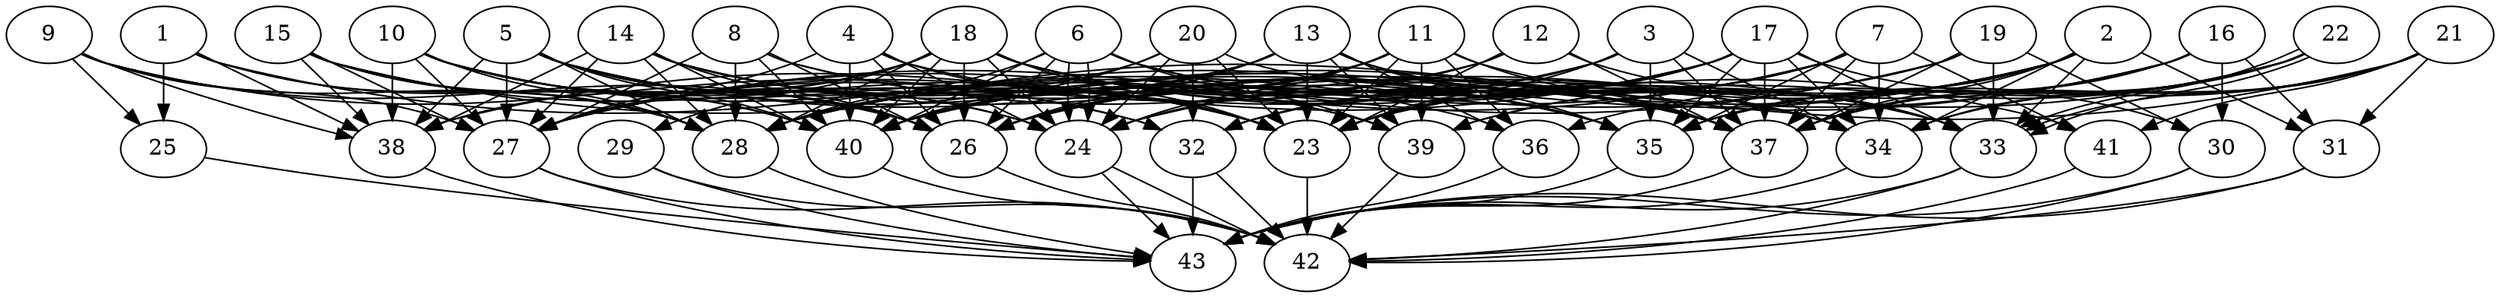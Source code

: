 // DAG (tier=3-complex, mode=data, n=43, ccr=0.506, fat=0.710, density=0.726, regular=0.318, jump=0.229, mindata=4194304, maxdata=33554432)
// DAG automatically generated by daggen at Sun Aug 24 16:33:35 2025
// /home/ermia/Project/Environments/daggen/bin/daggen --dot --ccr 0.506 --fat 0.710 --regular 0.318 --density 0.726 --jump 0.229 --mindata 4194304 --maxdata 33554432 -n 43 
digraph G {
  1 [size="345120955444332672", alpha="0.03", expect_size="172560477722166336"]
  1 -> 25 [size ="5857159107575808"]
  1 -> 28 [size ="5857159107575808"]
  1 -> 35 [size ="5857159107575808"]
  1 -> 38 [size ="5857159107575808"]
  1 -> 40 [size ="5857159107575808"]
  2 [size="381187628256506304", alpha="0.00", expect_size="190593814128253152"]
  2 -> 23 [size ="6372522199089152"]
  2 -> 26 [size ="6372522199089152"]
  2 -> 31 [size ="6372522199089152"]
  2 -> 32 [size ="6372522199089152"]
  2 -> 33 [size ="6372522199089152"]
  2 -> 34 [size ="6372522199089152"]
  2 -> 35 [size ="6372522199089152"]
  2 -> 37 [size ="6372522199089152"]
  2 -> 39 [size ="6372522199089152"]
  2 -> 40 [size ="6372522199089152"]
  3 [size="68844125958182784", alpha="0.04", expect_size="34422062979091392"]
  3 -> 23 [size ="2405236119437312"]
  3 -> 24 [size ="2405236119437312"]
  3 -> 27 [size ="2405236119437312"]
  3 -> 34 [size ="2405236119437312"]
  3 -> 35 [size ="2405236119437312"]
  3 -> 37 [size ="2405236119437312"]
  4 [size="5949338009078411264", alpha="0.03", expect_size="2974669004539205632"]
  4 -> 23 [size ="2732423833976832"]
  4 -> 24 [size ="2732423833976832"]
  4 -> 26 [size ="2732423833976832"]
  4 -> 27 [size ="2732423833976832"]
  4 -> 34 [size ="2732423833976832"]
  4 -> 40 [size ="2732423833976832"]
  5 [size="90049382671599024", alpha="0.16", expect_size="45024691335799512"]
  5 -> 23 [size ="2969602673868800"]
  5 -> 24 [size ="2969602673868800"]
  5 -> 26 [size ="2969602673868800"]
  5 -> 27 [size ="2969602673868800"]
  5 -> 28 [size ="2969602673868800"]
  5 -> 35 [size ="2969602673868800"]
  5 -> 37 [size ="2969602673868800"]
  5 -> 38 [size ="2969602673868800"]
  5 -> 40 [size ="2969602673868800"]
  6 [size="1892696431111769856", alpha="0.16", expect_size="946348215555884928"]
  6 -> 24 [size ="917284629512192"]
  6 -> 24 [size ="917284629512192"]
  6 -> 26 [size ="917284629512192"]
  6 -> 28 [size ="917284629512192"]
  6 -> 34 [size ="917284629512192"]
  6 -> 35 [size ="917284629512192"]
  6 -> 39 [size ="917284629512192"]
  6 -> 40 [size ="917284629512192"]
  7 [size="10876546105451449679872", alpha="0.12", expect_size="5438273052725724839936"]
  7 -> 23 [size ="3927208783511552"]
  7 -> 27 [size ="3927208783511552"]
  7 -> 28 [size ="3927208783511552"]
  7 -> 32 [size ="3927208783511552"]
  7 -> 34 [size ="3927208783511552"]
  7 -> 35 [size ="3927208783511552"]
  7 -> 37 [size ="3927208783511552"]
  7 -> 41 [size ="3927208783511552"]
  8 [size="13921391949281087488", alpha="0.11", expect_size="6960695974640543744"]
  8 -> 26 [size ="5572976967680000"]
  8 -> 27 [size ="5572976967680000"]
  8 -> 28 [size ="5572976967680000"]
  8 -> 34 [size ="5572976967680000"]
  8 -> 35 [size ="5572976967680000"]
  8 -> 40 [size ="5572976967680000"]
  9 [size="13650438477203118227456", alpha="0.10", expect_size="6825219238601559113728"]
  9 -> 25 [size ="4569349612371968"]
  9 -> 26 [size ="4569349612371968"]
  9 -> 27 [size ="4569349612371968"]
  9 -> 28 [size ="4569349612371968"]
  9 -> 32 [size ="4569349612371968"]
  9 -> 38 [size ="4569349612371968"]
  10 [size="72344230139196976", alpha="0.14", expect_size="36172115069598488"]
  10 -> 23 [size ="1167831815159808"]
  10 -> 24 [size ="1167831815159808"]
  10 -> 26 [size ="1167831815159808"]
  10 -> 27 [size ="1167831815159808"]
  10 -> 28 [size ="1167831815159808"]
  10 -> 32 [size ="1167831815159808"]
  10 -> 38 [size ="1167831815159808"]
  10 -> 39 [size ="1167831815159808"]
  11 [size="3169616745791459328", alpha="0.16", expect_size="1584808372895729664"]
  11 -> 23 [size ="1552241521590272"]
  11 -> 24 [size ="1552241521590272"]
  11 -> 26 [size ="1552241521590272"]
  11 -> 28 [size ="1552241521590272"]
  11 -> 33 [size ="1552241521590272"]
  11 -> 36 [size ="1552241521590272"]
  11 -> 37 [size ="1552241521590272"]
  11 -> 39 [size ="1552241521590272"]
  11 -> 40 [size ="1552241521590272"]
  12 [size="2022065604204351717376", alpha="0.16", expect_size="1011032802102175858688"]
  12 -> 23 [size ="1279244273451008"]
  12 -> 26 [size ="1279244273451008"]
  12 -> 27 [size ="1279244273451008"]
  12 -> 33 [size ="1279244273451008"]
  12 -> 37 [size ="1279244273451008"]
  13 [size="55563276626012648", alpha="0.14", expect_size="27781638313006324"]
  13 -> 23 [size ="2459803066564608"]
  13 -> 26 [size ="2459803066564608"]
  13 -> 27 [size ="2459803066564608"]
  13 -> 28 [size ="2459803066564608"]
  13 -> 34 [size ="2459803066564608"]
  13 -> 35 [size ="2459803066564608"]
  13 -> 36 [size ="2459803066564608"]
  13 -> 37 [size ="2459803066564608"]
  13 -> 39 [size ="2459803066564608"]
  13 -> 40 [size ="2459803066564608"]
  14 [size="16227267778532673536", alpha="0.10", expect_size="8113633889266336768"]
  14 -> 23 [size ="7594608812883968"]
  14 -> 26 [size ="7594608812883968"]
  14 -> 27 [size ="7594608812883968"]
  14 -> 28 [size ="7594608812883968"]
  14 -> 36 [size ="7594608812883968"]
  14 -> 37 [size ="7594608812883968"]
  14 -> 38 [size ="7594608812883968"]
  14 -> 39 [size ="7594608812883968"]
  14 -> 40 [size ="7594608812883968"]
  15 [size="5550859083712670203904", alpha="0.04", expect_size="2775429541856335101952"]
  15 -> 23 [size ="2508014955266048"]
  15 -> 27 [size ="2508014955266048"]
  15 -> 28 [size ="2508014955266048"]
  15 -> 37 [size ="2508014955266048"]
  15 -> 38 [size ="2508014955266048"]
  15 -> 40 [size ="2508014955266048"]
  16 [size="1788025413306967296", alpha="0.17", expect_size="894012706653483648"]
  16 -> 23 [size ="716819438501888"]
  16 -> 26 [size ="716819438501888"]
  16 -> 30 [size ="716819438501888"]
  16 -> 31 [size ="716819438501888"]
  16 -> 35 [size ="716819438501888"]
  16 -> 37 [size ="716819438501888"]
  16 -> 40 [size ="716819438501888"]
  17 [size="991107455004037248", alpha="0.09", expect_size="495553727502018624"]
  17 -> 23 [size ="639027246006272"]
  17 -> 26 [size ="639027246006272"]
  17 -> 28 [size ="639027246006272"]
  17 -> 30 [size ="639027246006272"]
  17 -> 32 [size ="639027246006272"]
  17 -> 33 [size ="639027246006272"]
  17 -> 34 [size ="639027246006272"]
  17 -> 35 [size ="639027246006272"]
  17 -> 37 [size ="639027246006272"]
  17 -> 38 [size ="639027246006272"]
  17 -> 40 [size ="639027246006272"]
  18 [size="5714313691494575104", alpha="0.15", expect_size="2857156845747287552"]
  18 -> 23 [size ="2186041456852992"]
  18 -> 24 [size ="2186041456852992"]
  18 -> 26 [size ="2186041456852992"]
  18 -> 27 [size ="2186041456852992"]
  18 -> 28 [size ="2186041456852992"]
  18 -> 29 [size ="2186041456852992"]
  18 -> 33 [size ="2186041456852992"]
  18 -> 35 [size ="2186041456852992"]
  18 -> 37 [size ="2186041456852992"]
  18 -> 38 [size ="2186041456852992"]
  18 -> 40 [size ="2186041456852992"]
  18 -> 41 [size ="2186041456852992"]
  19 [size="28398149849371596", alpha="0.15", expect_size="14199074924685798"]
  19 -> 23 [size ="2471884172034048"]
  19 -> 27 [size ="2471884172034048"]
  19 -> 28 [size ="2471884172034048"]
  19 -> 30 [size ="2471884172034048"]
  19 -> 33 [size ="2471884172034048"]
  19 -> 37 [size ="2471884172034048"]
  20 [size="789329091792603520", alpha="0.11", expect_size="394664545896301760"]
  20 -> 23 [size ="469471475007488"]
  20 -> 24 [size ="469471475007488"]
  20 -> 28 [size ="469471475007488"]
  20 -> 32 [size ="469471475007488"]
  20 -> 33 [size ="469471475007488"]
  20 -> 40 [size ="469471475007488"]
  21 [size="4660897443965031424", alpha="0.14", expect_size="2330448721982515712"]
  21 -> 28 [size ="5797904698572800"]
  21 -> 31 [size ="5797904698572800"]
  21 -> 33 [size ="5797904698572800"]
  21 -> 34 [size ="5797904698572800"]
  21 -> 35 [size ="5797904698572800"]
  21 -> 37 [size ="5797904698572800"]
  21 -> 41 [size ="5797904698572800"]
  22 [size="275344677484890240", alpha="0.05", expect_size="137672338742445120"]
  22 -> 24 [size ="5771030459056128"]
  22 -> 33 [size ="5771030459056128"]
  22 -> 33 [size ="5771030459056128"]
  22 -> 34 [size ="5771030459056128"]
  22 -> 35 [size ="5771030459056128"]
  22 -> 36 [size ="5771030459056128"]
  22 -> 37 [size ="5771030459056128"]
  22 -> 39 [size ="5771030459056128"]
  23 [size="13247073298680560", alpha="0.06", expect_size="6623536649340280"]
  23 -> 42 [size ="501632794099712"]
  24 [size="511221276880466560", alpha="0.06", expect_size="255610638440233280"]
  24 -> 42 [size ="578866372411392"]
  24 -> 43 [size ="578866372411392"]
  25 [size="7737597034420935680", alpha="0.02", expect_size="3868798517210467840"]
  25 -> 43 [size ="4406372716249088"]
  26 [size="4175673914217254400", alpha="0.16", expect_size="2087836957108627200"]
  26 -> 42 [size ="1528597323972608"]
  27 [size="12398148976643088384", alpha="0.01", expect_size="6199074488321544192"]
  27 -> 42 [size ="8200915320307712"]
  27 -> 43 [size ="8200915320307712"]
  28 [size="29713019563225227722752", alpha="0.14", expect_size="14856509781612613861376"]
  28 -> 43 [size ="7674578151145472"]
  29 [size="52494172304856496", alpha="0.20", expect_size="26247086152428248"]
  29 -> 42 [size ="910280477376512"]
  29 -> 43 [size ="910280477376512"]
  30 [size="149424574610688064", alpha="0.14", expect_size="74712287305344032"]
  30 -> 42 [size ="3765198145978368"]
  30 -> 43 [size ="3765198145978368"]
  31 [size="339096102686365952", alpha="0.01", expect_size="169548051343182976"]
  31 -> 42 [size ="7420948923809792"]
  31 -> 43 [size ="7420948923809792"]
  32 [size="131206458883718400", alpha="0.11", expect_size="65603229441859200"]
  32 -> 42 [size ="7113324835635200"]
  32 -> 43 [size ="7113324835635200"]
  33 [size="14308187596992165183488", alpha="0.00", expect_size="7154093798496082591744"]
  33 -> 42 [size ="4714978724544512"]
  33 -> 43 [size ="4714978724544512"]
  34 [size="13885862814944692224", alpha="0.18", expect_size="6942931407472346112"]
  34 -> 43 [size ="8600675365683200"]
  35 [size="171496297337385824", alpha="0.15", expect_size="85748148668692912"]
  35 -> 43 [size ="6567746221375488"]
  36 [size="86150700829111296", alpha="0.12", expect_size="43075350414555648"]
  36 -> 43 [size ="2002122501521408"]
  37 [size="7122145950137220857856", alpha="0.02", expect_size="3561072975068610428928"]
  37 -> 43 [size ="2961401098272768"]
  38 [size="3294476228666310262784", alpha="0.05", expect_size="1647238114333155131392"]
  38 -> 43 [size ="1771254252044288"]
  39 [size="7908603988741465088", alpha="0.08", expect_size="3954301994370732544"]
  39 -> 42 [size ="2908992120553472"]
  40 [size="11072077108847796", alpha="0.15", expect_size="5536038554423898"]
  40 -> 42 [size ="249437012099072"]
  41 [size="17318462969455369519104", alpha="0.14", expect_size="8659231484727684759552"]
  41 -> 42 [size ="5355042030747648"]
  42 [size="32969739190335392710656", alpha="0.16", expect_size="16484869595167696355328"]
  43 [size="14806026948746579968", alpha="0.05", expect_size="7403013474373289984"]
}